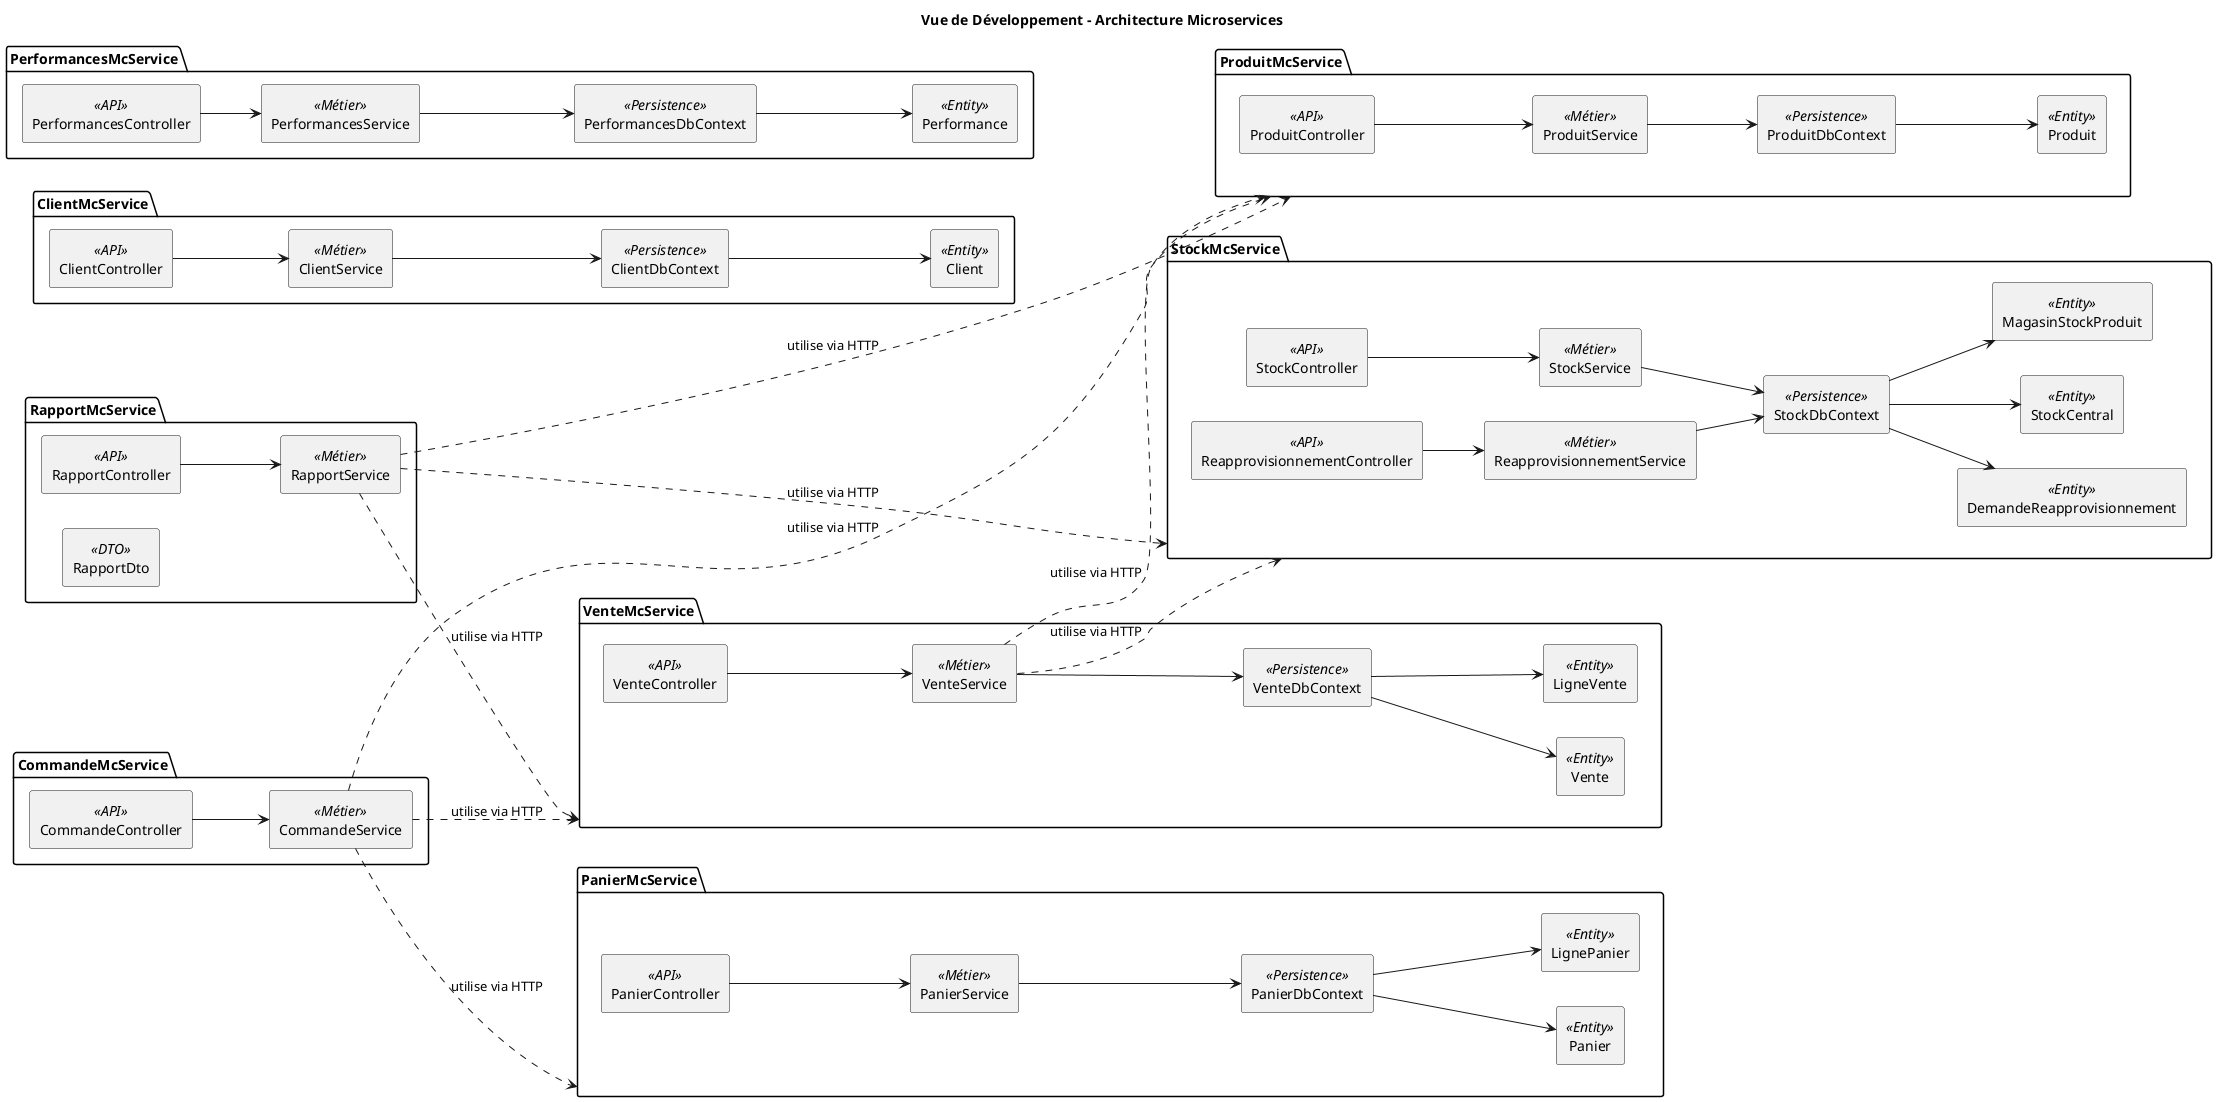 @startuml VueDeDéveloppement_Microservices
title Vue de Développement - Architecture Microservices

left to right direction
skinparam componentStyle rectangle
skinparam package {
  padding 15
}

package "ProduitMcService" {
  [ProduitController] <<API>>
  [ProduitService] <<Métier>>
  [ProduitDbContext] <<Persistence>>
  [Produit] <<Entity>>

  ProduitController --> ProduitService
  ProduitService --> ProduitDbContext
  ProduitDbContext --> Produit
}

package "VenteMcService" {
  [VenteController] <<API>>
  [VenteService] <<Métier>>
  [VenteDbContext] <<Persistence>>
  [Vente] <<Entity>>
  [LigneVente] <<Entity>>

  VenteController --> VenteService
  VenteService --> VenteDbContext
  VenteDbContext --> Vente
  VenteDbContext --> LigneVente
}

package "StockMcService" {
  [StockController] <<API>>
  [ReapprovisionnementController] <<API>>
  [StockService] <<Métier>>
  [ReapprovisionnementService] <<Métier>>
  [StockDbContext] <<Persistence>>
  [StockCentral] <<Entity>>
  [MagasinStockProduit] <<Entity>>
  [DemandeReapprovisionnement] <<Entity>>

  StockController --> StockService
  ReapprovisionnementController --> ReapprovisionnementService
  StockService --> StockDbContext
  ReapprovisionnementService --> StockDbContext
  StockDbContext --> StockCentral
  StockDbContext --> MagasinStockProduit
  StockDbContext --> DemandeReapprovisionnement
}

package "ClientMcService" {
  [ClientController] <<API>>
  [ClientService] <<Métier>>
  [ClientDbContext] <<Persistence>>
  [Client] <<Entity>>

  ClientController --> ClientService
  ClientService --> ClientDbContext
  ClientDbContext --> Client
}

package "PanierMcService" {
  [PanierController] <<API>>
  [PanierService] <<Métier>>
  [PanierDbContext] <<Persistence>>
  [Panier] <<Entity>>
  [LignePanier] <<Entity>>

  PanierController --> PanierService
  PanierService --> PanierDbContext
  PanierDbContext --> Panier
  PanierDbContext --> LignePanier
}

package "CommandeMcService" {
  [CommandeController] <<API>>
  [CommandeService] <<Métier>>

  CommandeController --> CommandeService
  CommandeService ..> ProduitMcService : utilise via HTTP
  CommandeService ..> PanierMcService : utilise via HTTP
  CommandeService ..> VenteMcService : utilise via HTTP
}

package "RapportMcService" {
  [RapportController] <<API>>
  [RapportService] <<Métier>>
  [RapportDto] <<DTO>>

  RapportController --> RapportService
  RapportService ..> ProduitMcService : utilise via HTTP
  RapportService ..> VenteMcService : utilise via HTTP
  RapportService ..> StockMcService : utilise via HTTP
}

package "PerformancesMcService" {
  [PerformancesController] <<API>>
  [PerformancesService] <<Métier>>
  [PerformancesDbContext] <<Persistence>>
  [Performance] <<Entity>>

  PerformancesController --> PerformancesService
  PerformancesService --> PerformancesDbContext
  PerformancesDbContext --> Performance
}

VenteService ..> StockMcService : utilise via HTTP
VenteService ..> ProduitMcService : utilise via HTTP

@enduml
